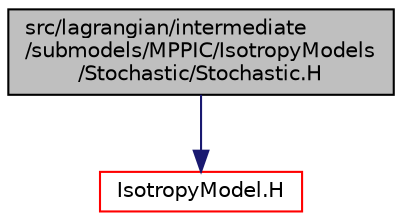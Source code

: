 digraph "src/lagrangian/intermediate/submodels/MPPIC/IsotropyModels/Stochastic/Stochastic.H"
{
  bgcolor="transparent";
  edge [fontname="Helvetica",fontsize="10",labelfontname="Helvetica",labelfontsize="10"];
  node [fontname="Helvetica",fontsize="10",shape=record];
  Node1 [label="src/lagrangian/intermediate\l/submodels/MPPIC/IsotropyModels\l/Stochastic/Stochastic.H",height=0.2,width=0.4,color="black", fillcolor="grey75", style="filled", fontcolor="black"];
  Node1 -> Node2 [color="midnightblue",fontsize="10",style="solid",fontname="Helvetica"];
  Node2 [label="IsotropyModel.H",height=0.2,width=0.4,color="red",URL="$a06881.html"];
}
